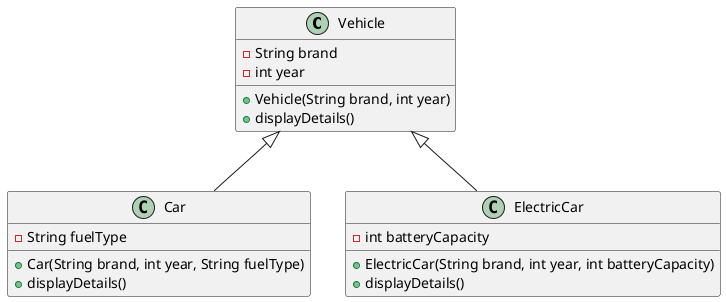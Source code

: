@startuml
class Vehicle {
    - String brand
    - int year
    + Vehicle(String brand, int year)
    + displayDetails()
}

class Car {
    - String fuelType
    + Car(String brand, int year, String fuelType)
    + displayDetails()
}

class ElectricCar {
    - int batteryCapacity
    + ElectricCar(String brand, int year, int batteryCapacity)
    + displayDetails()
}

Vehicle <|-- Car
Vehicle <|-- ElectricCar
@enduml
